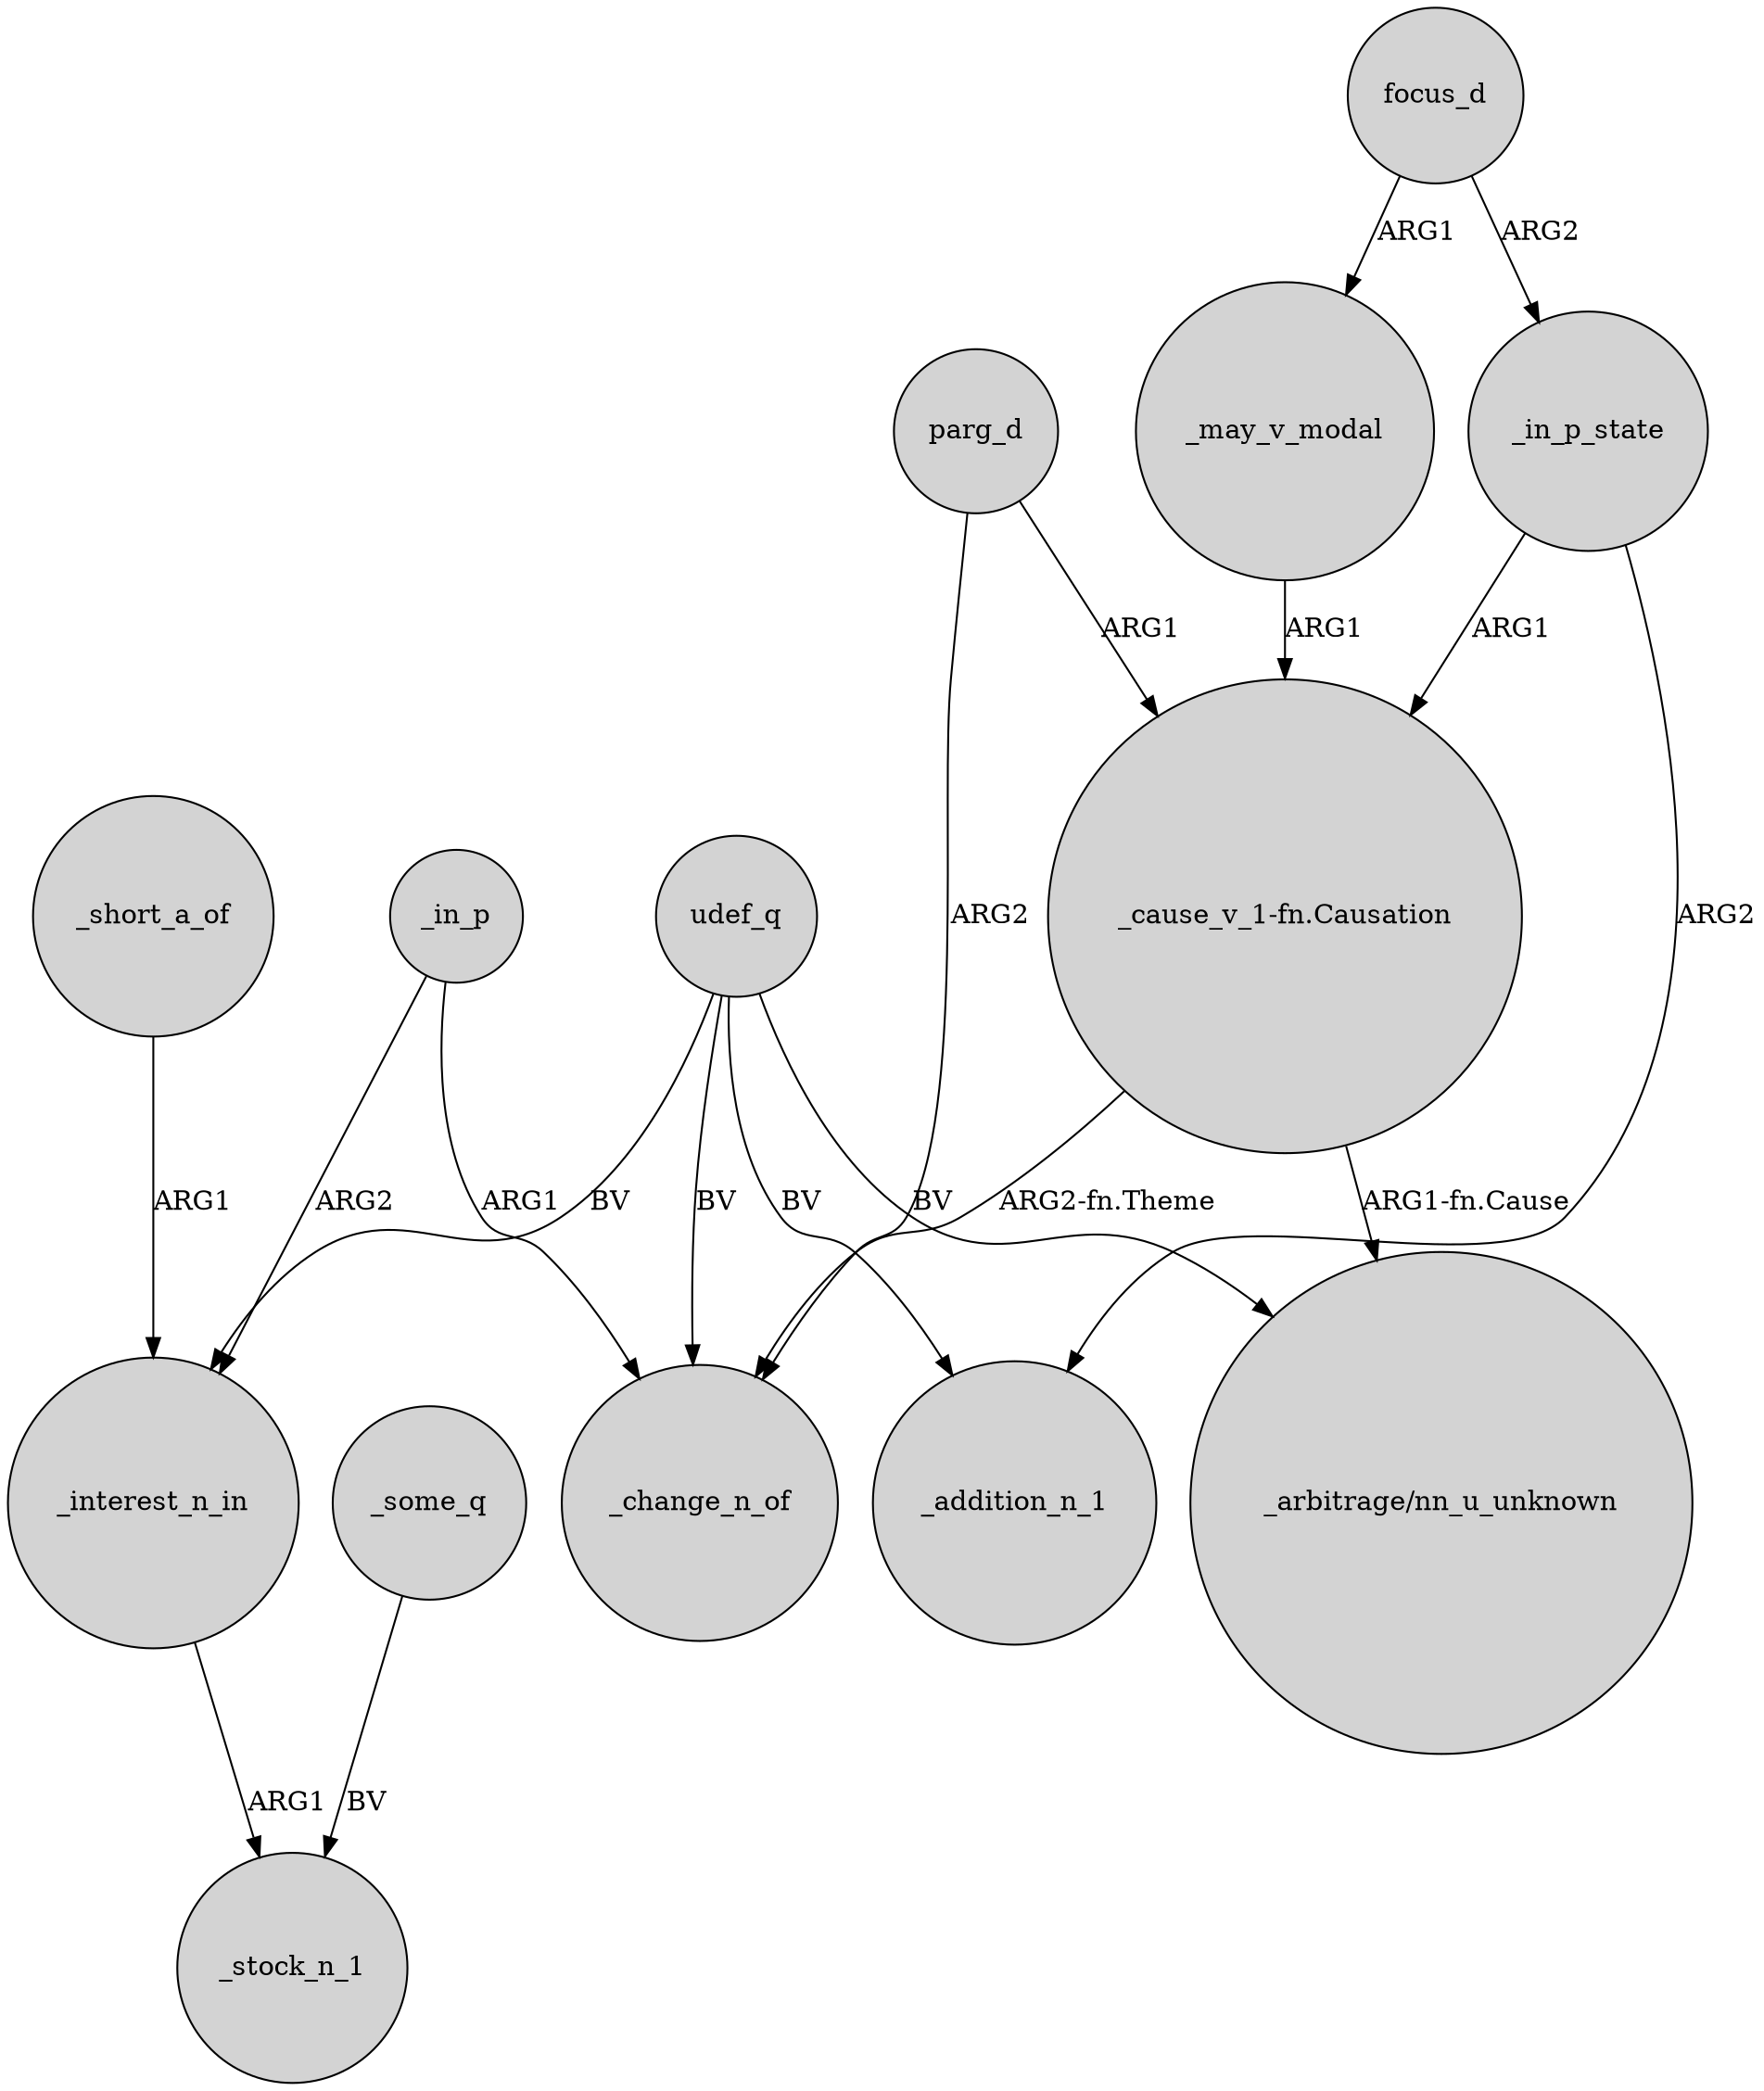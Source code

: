 digraph {
	node [shape=circle style=filled]
	_interest_n_in -> _stock_n_1 [label=ARG1]
	udef_q -> _change_n_of [label=BV]
	"_cause_v_1-fn.Causation" -> _change_n_of [label="ARG2-fn.Theme"]
	"_cause_v_1-fn.Causation" -> "_arbitrage/nn_u_unknown" [label="ARG1-fn.Cause"]
	_may_v_modal -> "_cause_v_1-fn.Causation" [label=ARG1]
	parg_d -> _change_n_of [label=ARG2]
	parg_d -> "_cause_v_1-fn.Causation" [label=ARG1]
	_in_p_state -> "_cause_v_1-fn.Causation" [label=ARG1]
	focus_d -> _may_v_modal [label=ARG1]
	udef_q -> _interest_n_in [label=BV]
	udef_q -> "_arbitrage/nn_u_unknown" [label=BV]
	_short_a_of -> _interest_n_in [label=ARG1]
	focus_d -> _in_p_state [label=ARG2]
	_in_p -> _interest_n_in [label=ARG2]
	_some_q -> _stock_n_1 [label=BV]
	udef_q -> _addition_n_1 [label=BV]
	_in_p_state -> _addition_n_1 [label=ARG2]
	_in_p -> _change_n_of [label=ARG1]
}
